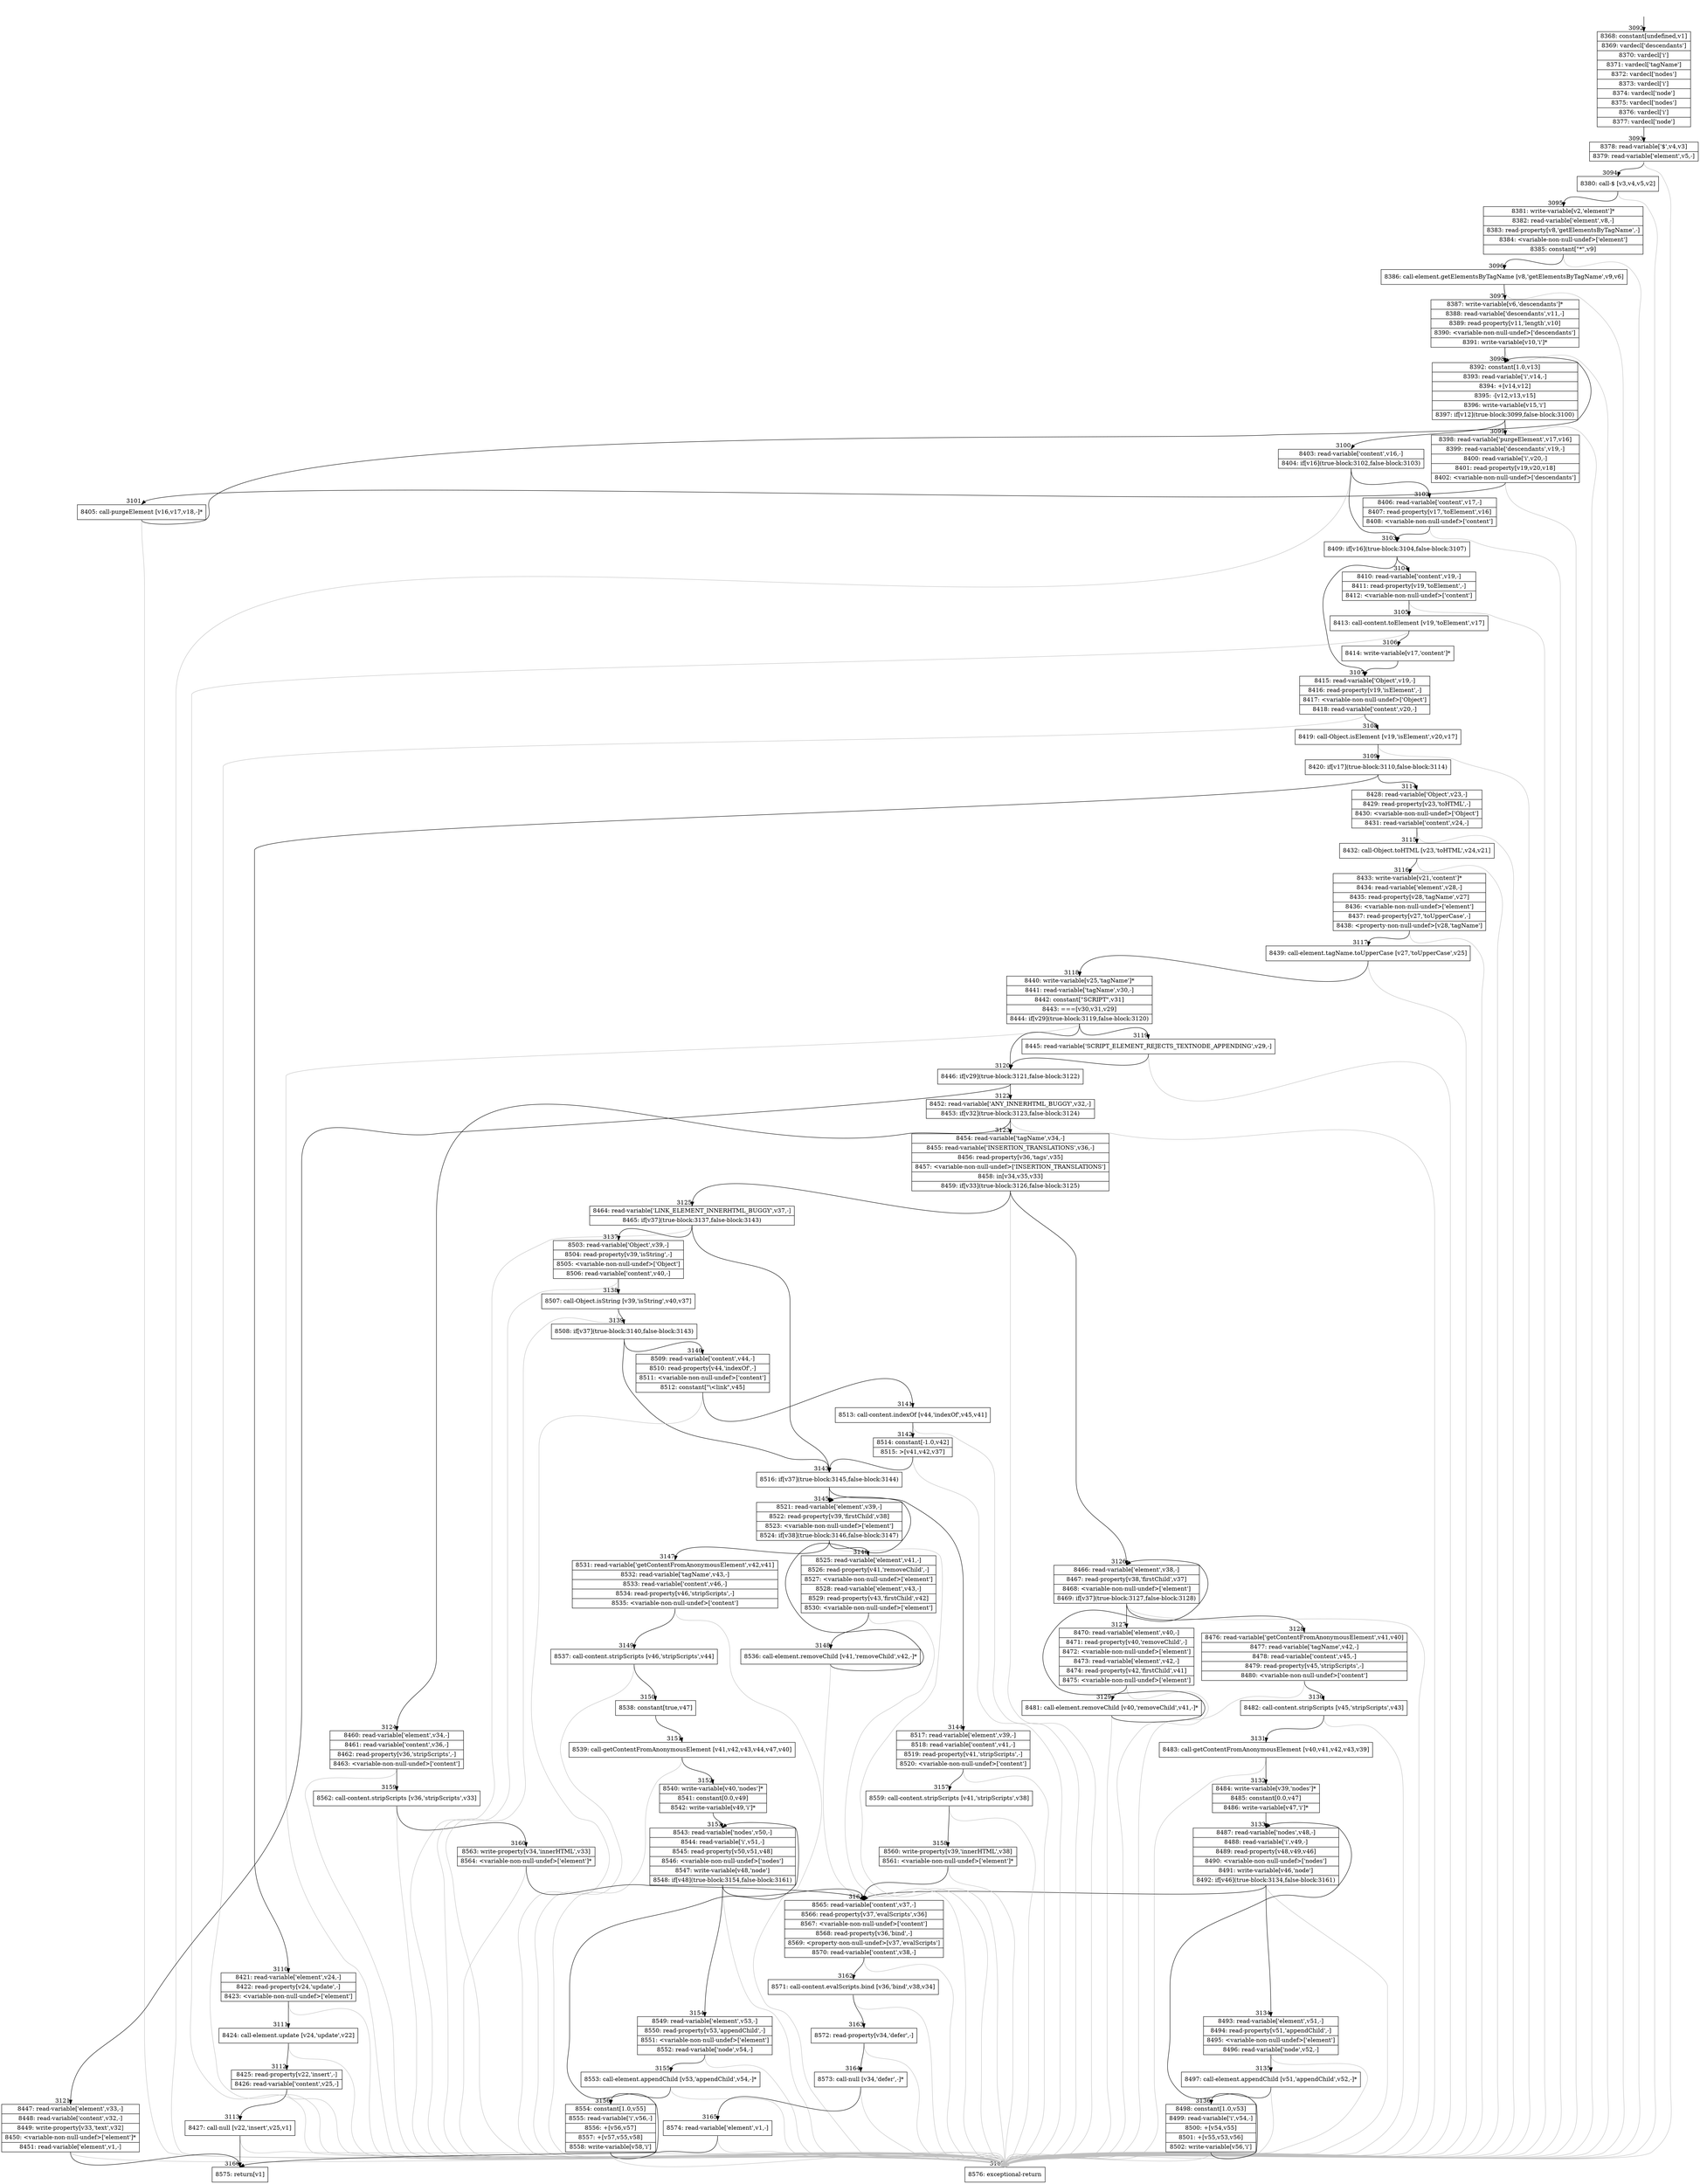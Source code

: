 digraph {
rankdir="TD"
BB_entry274[shape=none,label=""];
BB_entry274 -> BB3092 [tailport=s, headport=n, headlabel="    3092"]
BB3092 [shape=record label="{8368: constant[undefined,v1]|8369: vardecl['descendants']|8370: vardecl['i']|8371: vardecl['tagName']|8372: vardecl['nodes']|8373: vardecl['i']|8374: vardecl['node']|8375: vardecl['nodes']|8376: vardecl['i']|8377: vardecl['node']}" ] 
BB3092 -> BB3093 [tailport=s, headport=n, headlabel="      3093"]
BB3093 [shape=record label="{8378: read-variable['$',v4,v3]|8379: read-variable['element',v5,-]}" ] 
BB3093 -> BB3094 [tailport=s, headport=n, headlabel="      3094"]
BB3093 -> BB3167 [tailport=s, headport=n, color=gray, headlabel="      3167"]
BB3094 [shape=record label="{8380: call-$ [v3,v4,v5,v2]}" ] 
BB3094 -> BB3095 [tailport=s, headport=n, headlabel="      3095"]
BB3094 -> BB3167 [tailport=s, headport=n, color=gray]
BB3095 [shape=record label="{8381: write-variable[v2,'element']*|8382: read-variable['element',v8,-]|8383: read-property[v8,'getElementsByTagName',-]|8384: \<variable-non-null-undef\>['element']|8385: constant[\"*\",v9]}" ] 
BB3095 -> BB3096 [tailport=s, headport=n, headlabel="      3096"]
BB3095 -> BB3167 [tailport=s, headport=n, color=gray]
BB3096 [shape=record label="{8386: call-element.getElementsByTagName [v8,'getElementsByTagName',v9,v6]}" ] 
BB3096 -> BB3097 [tailport=s, headport=n, headlabel="      3097"]
BB3096 -> BB3167 [tailport=s, headport=n, color=gray]
BB3097 [shape=record label="{8387: write-variable[v6,'descendants']*|8388: read-variable['descendants',v11,-]|8389: read-property[v11,'length',v10]|8390: \<variable-non-null-undef\>['descendants']|8391: write-variable[v10,'i']*}" ] 
BB3097 -> BB3098 [tailport=s, headport=n, headlabel="      3098"]
BB3097 -> BB3167 [tailport=s, headport=n, color=gray]
BB3098 [shape=record label="{8392: constant[1.0,v13]|8393: read-variable['i',v14,-]|8394: +[v14,v12]|8395: -[v12,v13,v15]|8396: write-variable[v15,'i']|8397: if[v12](true-block:3099,false-block:3100)}" ] 
BB3098 -> BB3099 [tailport=s, headport=n, headlabel="      3099"]
BB3098 -> BB3100 [tailport=s, headport=n, headlabel="      3100"]
BB3098 -> BB3167 [tailport=s, headport=n, color=gray]
BB3099 [shape=record label="{8398: read-variable['purgeElement',v17,v16]|8399: read-variable['descendants',v19,-]|8400: read-variable['i',v20,-]|8401: read-property[v19,v20,v18]|8402: \<variable-non-null-undef\>['descendants']}" ] 
BB3099 -> BB3101 [tailport=s, headport=n, headlabel="      3101"]
BB3099 -> BB3167 [tailport=s, headport=n, color=gray]
BB3100 [shape=record label="{8403: read-variable['content',v16,-]|8404: if[v16](true-block:3102,false-block:3103)}" ] 
BB3100 -> BB3103 [tailport=s, headport=n, headlabel="      3103"]
BB3100 -> BB3102 [tailport=s, headport=n, headlabel="      3102"]
BB3100 -> BB3167 [tailport=s, headport=n, color=gray]
BB3101 [shape=record label="{8405: call-purgeElement [v16,v17,v18,-]*}" ] 
BB3101 -> BB3098 [tailport=s, headport=n]
BB3101 -> BB3167 [tailport=s, headport=n, color=gray]
BB3102 [shape=record label="{8406: read-variable['content',v17,-]|8407: read-property[v17,'toElement',v16]|8408: \<variable-non-null-undef\>['content']}" ] 
BB3102 -> BB3103 [tailport=s, headport=n]
BB3102 -> BB3167 [tailport=s, headport=n, color=gray]
BB3103 [shape=record label="{8409: if[v16](true-block:3104,false-block:3107)}" ] 
BB3103 -> BB3104 [tailport=s, headport=n, headlabel="      3104"]
BB3103 -> BB3107 [tailport=s, headport=n, headlabel="      3107"]
BB3104 [shape=record label="{8410: read-variable['content',v19,-]|8411: read-property[v19,'toElement',-]|8412: \<variable-non-null-undef\>['content']}" ] 
BB3104 -> BB3105 [tailport=s, headport=n, headlabel="      3105"]
BB3104 -> BB3167 [tailport=s, headport=n, color=gray]
BB3105 [shape=record label="{8413: call-content.toElement [v19,'toElement',v17]}" ] 
BB3105 -> BB3106 [tailport=s, headport=n, headlabel="      3106"]
BB3105 -> BB3167 [tailport=s, headport=n, color=gray]
BB3106 [shape=record label="{8414: write-variable[v17,'content']*}" ] 
BB3106 -> BB3107 [tailport=s, headport=n]
BB3107 [shape=record label="{8415: read-variable['Object',v19,-]|8416: read-property[v19,'isElement',-]|8417: \<variable-non-null-undef\>['Object']|8418: read-variable['content',v20,-]}" ] 
BB3107 -> BB3108 [tailport=s, headport=n, headlabel="      3108"]
BB3107 -> BB3167 [tailport=s, headport=n, color=gray]
BB3108 [shape=record label="{8419: call-Object.isElement [v19,'isElement',v20,v17]}" ] 
BB3108 -> BB3109 [tailport=s, headport=n, headlabel="      3109"]
BB3108 -> BB3167 [tailport=s, headport=n, color=gray]
BB3109 [shape=record label="{8420: if[v17](true-block:3110,false-block:3114)}" ] 
BB3109 -> BB3110 [tailport=s, headport=n, headlabel="      3110"]
BB3109 -> BB3114 [tailport=s, headport=n, headlabel="      3114"]
BB3110 [shape=record label="{8421: read-variable['element',v24,-]|8422: read-property[v24,'update',-]|8423: \<variable-non-null-undef\>['element']}" ] 
BB3110 -> BB3111 [tailport=s, headport=n, headlabel="      3111"]
BB3110 -> BB3167 [tailport=s, headport=n, color=gray]
BB3111 [shape=record label="{8424: call-element.update [v24,'update',v22]}" ] 
BB3111 -> BB3112 [tailport=s, headport=n, headlabel="      3112"]
BB3111 -> BB3167 [tailport=s, headport=n, color=gray]
BB3112 [shape=record label="{8425: read-property[v22,'insert',-]|8426: read-variable['content',v25,-]}" ] 
BB3112 -> BB3113 [tailport=s, headport=n, headlabel="      3113"]
BB3112 -> BB3167 [tailport=s, headport=n, color=gray]
BB3113 [shape=record label="{8427: call-null [v22,'insert',v25,v1]}" ] 
BB3113 -> BB3166 [tailport=s, headport=n, headlabel="      3166"]
BB3113 -> BB3167 [tailport=s, headport=n, color=gray]
BB3114 [shape=record label="{8428: read-variable['Object',v23,-]|8429: read-property[v23,'toHTML',-]|8430: \<variable-non-null-undef\>['Object']|8431: read-variable['content',v24,-]}" ] 
BB3114 -> BB3115 [tailport=s, headport=n, headlabel="      3115"]
BB3114 -> BB3167 [tailport=s, headport=n, color=gray]
BB3115 [shape=record label="{8432: call-Object.toHTML [v23,'toHTML',v24,v21]}" ] 
BB3115 -> BB3116 [tailport=s, headport=n, headlabel="      3116"]
BB3115 -> BB3167 [tailport=s, headport=n, color=gray]
BB3116 [shape=record label="{8433: write-variable[v21,'content']*|8434: read-variable['element',v28,-]|8435: read-property[v28,'tagName',v27]|8436: \<variable-non-null-undef\>['element']|8437: read-property[v27,'toUpperCase',-]|8438: \<property-non-null-undef\>[v28,'tagName']}" ] 
BB3116 -> BB3117 [tailport=s, headport=n, headlabel="      3117"]
BB3116 -> BB3167 [tailport=s, headport=n, color=gray]
BB3117 [shape=record label="{8439: call-element.tagName.toUpperCase [v27,'toUpperCase',v25]}" ] 
BB3117 -> BB3118 [tailport=s, headport=n, headlabel="      3118"]
BB3117 -> BB3167 [tailport=s, headport=n, color=gray]
BB3118 [shape=record label="{8440: write-variable[v25,'tagName']*|8441: read-variable['tagName',v30,-]|8442: constant[\"SCRIPT\",v31]|8443: ===[v30,v31,v29]|8444: if[v29](true-block:3119,false-block:3120)}" ] 
BB3118 -> BB3120 [tailport=s, headport=n, headlabel="      3120"]
BB3118 -> BB3119 [tailport=s, headport=n, headlabel="      3119"]
BB3118 -> BB3167 [tailport=s, headport=n, color=gray]
BB3119 [shape=record label="{8445: read-variable['SCRIPT_ELEMENT_REJECTS_TEXTNODE_APPENDING',v29,-]}" ] 
BB3119 -> BB3120 [tailport=s, headport=n]
BB3119 -> BB3167 [tailport=s, headport=n, color=gray]
BB3120 [shape=record label="{8446: if[v29](true-block:3121,false-block:3122)}" ] 
BB3120 -> BB3121 [tailport=s, headport=n, headlabel="      3121"]
BB3120 -> BB3122 [tailport=s, headport=n, headlabel="      3122"]
BB3121 [shape=record label="{8447: read-variable['element',v33,-]|8448: read-variable['content',v32,-]|8449: write-property[v33,'text',v32]|8450: \<variable-non-null-undef\>['element']*|8451: read-variable['element',v1,-]}" ] 
BB3121 -> BB3166 [tailport=s, headport=n]
BB3121 -> BB3167 [tailport=s, headport=n, color=gray]
BB3122 [shape=record label="{8452: read-variable['ANY_INNERHTML_BUGGY',v32,-]|8453: if[v32](true-block:3123,false-block:3124)}" ] 
BB3122 -> BB3123 [tailport=s, headport=n, headlabel="      3123"]
BB3122 -> BB3124 [tailport=s, headport=n, headlabel="      3124"]
BB3122 -> BB3167 [tailport=s, headport=n, color=gray]
BB3123 [shape=record label="{8454: read-variable['tagName',v34,-]|8455: read-variable['INSERTION_TRANSLATIONS',v36,-]|8456: read-property[v36,'tags',v35]|8457: \<variable-non-null-undef\>['INSERTION_TRANSLATIONS']|8458: in[v34,v35,v33]|8459: if[v33](true-block:3126,false-block:3125)}" ] 
BB3123 -> BB3126 [tailport=s, headport=n, headlabel="      3126"]
BB3123 -> BB3125 [tailport=s, headport=n, headlabel="      3125"]
BB3123 -> BB3167 [tailport=s, headport=n, color=gray]
BB3124 [shape=record label="{8460: read-variable['element',v34,-]|8461: read-variable['content',v36,-]|8462: read-property[v36,'stripScripts',-]|8463: \<variable-non-null-undef\>['content']}" ] 
BB3124 -> BB3159 [tailport=s, headport=n, headlabel="      3159"]
BB3124 -> BB3167 [tailport=s, headport=n, color=gray]
BB3125 [shape=record label="{8464: read-variable['LINK_ELEMENT_INNERHTML_BUGGY',v37,-]|8465: if[v37](true-block:3137,false-block:3143)}" ] 
BB3125 -> BB3143 [tailport=s, headport=n, headlabel="      3143"]
BB3125 -> BB3137 [tailport=s, headport=n, headlabel="      3137"]
BB3125 -> BB3167 [tailport=s, headport=n, color=gray]
BB3126 [shape=record label="{8466: read-variable['element',v38,-]|8467: read-property[v38,'firstChild',v37]|8468: \<variable-non-null-undef\>['element']|8469: if[v37](true-block:3127,false-block:3128)}" ] 
BB3126 -> BB3127 [tailport=s, headport=n, headlabel="      3127"]
BB3126 -> BB3128 [tailport=s, headport=n, headlabel="      3128"]
BB3126 -> BB3167 [tailport=s, headport=n, color=gray]
BB3127 [shape=record label="{8470: read-variable['element',v40,-]|8471: read-property[v40,'removeChild',-]|8472: \<variable-non-null-undef\>['element']|8473: read-variable['element',v42,-]|8474: read-property[v42,'firstChild',v41]|8475: \<variable-non-null-undef\>['element']}" ] 
BB3127 -> BB3129 [tailport=s, headport=n, headlabel="      3129"]
BB3127 -> BB3167 [tailport=s, headport=n, color=gray]
BB3128 [shape=record label="{8476: read-variable['getContentFromAnonymousElement',v41,v40]|8477: read-variable['tagName',v42,-]|8478: read-variable['content',v45,-]|8479: read-property[v45,'stripScripts',-]|8480: \<variable-non-null-undef\>['content']}" ] 
BB3128 -> BB3130 [tailport=s, headport=n, headlabel="      3130"]
BB3128 -> BB3167 [tailport=s, headport=n, color=gray]
BB3129 [shape=record label="{8481: call-element.removeChild [v40,'removeChild',v41,-]*}" ] 
BB3129 -> BB3126 [tailport=s, headport=n]
BB3129 -> BB3167 [tailport=s, headport=n, color=gray]
BB3130 [shape=record label="{8482: call-content.stripScripts [v45,'stripScripts',v43]}" ] 
BB3130 -> BB3131 [tailport=s, headport=n, headlabel="      3131"]
BB3130 -> BB3167 [tailport=s, headport=n, color=gray]
BB3131 [shape=record label="{8483: call-getContentFromAnonymousElement [v40,v41,v42,v43,v39]}" ] 
BB3131 -> BB3132 [tailport=s, headport=n, headlabel="      3132"]
BB3131 -> BB3167 [tailport=s, headport=n, color=gray]
BB3132 [shape=record label="{8484: write-variable[v39,'nodes']*|8485: constant[0.0,v47]|8486: write-variable[v47,'i']*}" ] 
BB3132 -> BB3133 [tailport=s, headport=n, headlabel="      3133"]
BB3133 [shape=record label="{8487: read-variable['nodes',v48,-]|8488: read-variable['i',v49,-]|8489: read-property[v48,v49,v46]|8490: \<variable-non-null-undef\>['nodes']|8491: write-variable[v46,'node']|8492: if[v46](true-block:3134,false-block:3161)}" ] 
BB3133 -> BB3134 [tailport=s, headport=n, headlabel="      3134"]
BB3133 -> BB3161 [tailport=s, headport=n, headlabel="      3161"]
BB3133 -> BB3167 [tailport=s, headport=n, color=gray]
BB3134 [shape=record label="{8493: read-variable['element',v51,-]|8494: read-property[v51,'appendChild',-]|8495: \<variable-non-null-undef\>['element']|8496: read-variable['node',v52,-]}" ] 
BB3134 -> BB3135 [tailport=s, headport=n, headlabel="      3135"]
BB3134 -> BB3167 [tailport=s, headport=n, color=gray]
BB3135 [shape=record label="{8497: call-element.appendChild [v51,'appendChild',v52,-]*}" ] 
BB3135 -> BB3136 [tailport=s, headport=n, headlabel="      3136"]
BB3135 -> BB3167 [tailport=s, headport=n, color=gray]
BB3136 [shape=record label="{8498: constant[1.0,v53]|8499: read-variable['i',v54,-]|8500: +[v54,v55]|8501: +[v55,v53,v56]|8502: write-variable[v56,'i']}" ] 
BB3136 -> BB3133 [tailport=s, headport=n]
BB3136 -> BB3167 [tailport=s, headport=n, color=gray]
BB3137 [shape=record label="{8503: read-variable['Object',v39,-]|8504: read-property[v39,'isString',-]|8505: \<variable-non-null-undef\>['Object']|8506: read-variable['content',v40,-]}" ] 
BB3137 -> BB3138 [tailport=s, headport=n, headlabel="      3138"]
BB3137 -> BB3167 [tailport=s, headport=n, color=gray]
BB3138 [shape=record label="{8507: call-Object.isString [v39,'isString',v40,v37]}" ] 
BB3138 -> BB3139 [tailport=s, headport=n, headlabel="      3139"]
BB3138 -> BB3167 [tailport=s, headport=n, color=gray]
BB3139 [shape=record label="{8508: if[v37](true-block:3140,false-block:3143)}" ] 
BB3139 -> BB3143 [tailport=s, headport=n]
BB3139 -> BB3140 [tailport=s, headport=n, headlabel="      3140"]
BB3140 [shape=record label="{8509: read-variable['content',v44,-]|8510: read-property[v44,'indexOf',-]|8511: \<variable-non-null-undef\>['content']|8512: constant[\"\\\<link\",v45]}" ] 
BB3140 -> BB3141 [tailport=s, headport=n, headlabel="      3141"]
BB3140 -> BB3167 [tailport=s, headport=n, color=gray]
BB3141 [shape=record label="{8513: call-content.indexOf [v44,'indexOf',v45,v41]}" ] 
BB3141 -> BB3142 [tailport=s, headport=n, headlabel="      3142"]
BB3141 -> BB3167 [tailport=s, headport=n, color=gray]
BB3142 [shape=record label="{8514: constant[-1.0,v42]|8515: \>[v41,v42,v37]}" ] 
BB3142 -> BB3143 [tailport=s, headport=n]
BB3142 -> BB3167 [tailport=s, headport=n, color=gray]
BB3143 [shape=record label="{8516: if[v37](true-block:3145,false-block:3144)}" ] 
BB3143 -> BB3145 [tailport=s, headport=n, headlabel="      3145"]
BB3143 -> BB3144 [tailport=s, headport=n, headlabel="      3144"]
BB3144 [shape=record label="{8517: read-variable['element',v39,-]|8518: read-variable['content',v41,-]|8519: read-property[v41,'stripScripts',-]|8520: \<variable-non-null-undef\>['content']}" ] 
BB3144 -> BB3157 [tailport=s, headport=n, headlabel="      3157"]
BB3144 -> BB3167 [tailport=s, headport=n, color=gray]
BB3145 [shape=record label="{8521: read-variable['element',v39,-]|8522: read-property[v39,'firstChild',v38]|8523: \<variable-non-null-undef\>['element']|8524: if[v38](true-block:3146,false-block:3147)}" ] 
BB3145 -> BB3146 [tailport=s, headport=n, headlabel="      3146"]
BB3145 -> BB3147 [tailport=s, headport=n, headlabel="      3147"]
BB3145 -> BB3167 [tailport=s, headport=n, color=gray]
BB3146 [shape=record label="{8525: read-variable['element',v41,-]|8526: read-property[v41,'removeChild',-]|8527: \<variable-non-null-undef\>['element']|8528: read-variable['element',v43,-]|8529: read-property[v43,'firstChild',v42]|8530: \<variable-non-null-undef\>['element']}" ] 
BB3146 -> BB3148 [tailport=s, headport=n, headlabel="      3148"]
BB3146 -> BB3167 [tailport=s, headport=n, color=gray]
BB3147 [shape=record label="{8531: read-variable['getContentFromAnonymousElement',v42,v41]|8532: read-variable['tagName',v43,-]|8533: read-variable['content',v46,-]|8534: read-property[v46,'stripScripts',-]|8535: \<variable-non-null-undef\>['content']}" ] 
BB3147 -> BB3149 [tailport=s, headport=n, headlabel="      3149"]
BB3147 -> BB3167 [tailport=s, headport=n, color=gray]
BB3148 [shape=record label="{8536: call-element.removeChild [v41,'removeChild',v42,-]*}" ] 
BB3148 -> BB3145 [tailport=s, headport=n]
BB3148 -> BB3167 [tailport=s, headport=n, color=gray]
BB3149 [shape=record label="{8537: call-content.stripScripts [v46,'stripScripts',v44]}" ] 
BB3149 -> BB3150 [tailport=s, headport=n, headlabel="      3150"]
BB3149 -> BB3167 [tailport=s, headport=n, color=gray]
BB3150 [shape=record label="{8538: constant[true,v47]}" ] 
BB3150 -> BB3151 [tailport=s, headport=n, headlabel="      3151"]
BB3151 [shape=record label="{8539: call-getContentFromAnonymousElement [v41,v42,v43,v44,v47,v40]}" ] 
BB3151 -> BB3152 [tailport=s, headport=n, headlabel="      3152"]
BB3151 -> BB3167 [tailport=s, headport=n, color=gray]
BB3152 [shape=record label="{8540: write-variable[v40,'nodes']*|8541: constant[0.0,v49]|8542: write-variable[v49,'i']*}" ] 
BB3152 -> BB3153 [tailport=s, headport=n, headlabel="      3153"]
BB3153 [shape=record label="{8543: read-variable['nodes',v50,-]|8544: read-variable['i',v51,-]|8545: read-property[v50,v51,v48]|8546: \<variable-non-null-undef\>['nodes']|8547: write-variable[v48,'node']|8548: if[v48](true-block:3154,false-block:3161)}" ] 
BB3153 -> BB3154 [tailport=s, headport=n, headlabel="      3154"]
BB3153 -> BB3161 [tailport=s, headport=n]
BB3153 -> BB3167 [tailport=s, headport=n, color=gray]
BB3154 [shape=record label="{8549: read-variable['element',v53,-]|8550: read-property[v53,'appendChild',-]|8551: \<variable-non-null-undef\>['element']|8552: read-variable['node',v54,-]}" ] 
BB3154 -> BB3155 [tailport=s, headport=n, headlabel="      3155"]
BB3154 -> BB3167 [tailport=s, headport=n, color=gray]
BB3155 [shape=record label="{8553: call-element.appendChild [v53,'appendChild',v54,-]*}" ] 
BB3155 -> BB3156 [tailport=s, headport=n, headlabel="      3156"]
BB3155 -> BB3167 [tailport=s, headport=n, color=gray]
BB3156 [shape=record label="{8554: constant[1.0,v55]|8555: read-variable['i',v56,-]|8556: +[v56,v57]|8557: +[v57,v55,v58]|8558: write-variable[v58,'i']}" ] 
BB3156 -> BB3153 [tailport=s, headport=n]
BB3156 -> BB3167 [tailport=s, headport=n, color=gray]
BB3157 [shape=record label="{8559: call-content.stripScripts [v41,'stripScripts',v38]}" ] 
BB3157 -> BB3158 [tailport=s, headport=n, headlabel="      3158"]
BB3157 -> BB3167 [tailport=s, headport=n, color=gray]
BB3158 [shape=record label="{8560: write-property[v39,'innerHTML',v38]|8561: \<variable-non-null-undef\>['element']*}" ] 
BB3158 -> BB3161 [tailport=s, headport=n]
BB3158 -> BB3167 [tailport=s, headport=n, color=gray]
BB3159 [shape=record label="{8562: call-content.stripScripts [v36,'stripScripts',v33]}" ] 
BB3159 -> BB3160 [tailport=s, headport=n, headlabel="      3160"]
BB3159 -> BB3167 [tailport=s, headport=n, color=gray]
BB3160 [shape=record label="{8563: write-property[v34,'innerHTML',v33]|8564: \<variable-non-null-undef\>['element']*}" ] 
BB3160 -> BB3161 [tailport=s, headport=n]
BB3160 -> BB3167 [tailport=s, headport=n, color=gray]
BB3161 [shape=record label="{8565: read-variable['content',v37,-]|8566: read-property[v37,'evalScripts',v36]|8567: \<variable-non-null-undef\>['content']|8568: read-property[v36,'bind',-]|8569: \<property-non-null-undef\>[v37,'evalScripts']|8570: read-variable['content',v38,-]}" ] 
BB3161 -> BB3162 [tailport=s, headport=n, headlabel="      3162"]
BB3161 -> BB3167 [tailport=s, headport=n, color=gray]
BB3162 [shape=record label="{8571: call-content.evalScripts.bind [v36,'bind',v38,v34]}" ] 
BB3162 -> BB3163 [tailport=s, headport=n, headlabel="      3163"]
BB3162 -> BB3167 [tailport=s, headport=n, color=gray]
BB3163 [shape=record label="{8572: read-property[v34,'defer',-]}" ] 
BB3163 -> BB3164 [tailport=s, headport=n, headlabel="      3164"]
BB3163 -> BB3167 [tailport=s, headport=n, color=gray]
BB3164 [shape=record label="{8573: call-null [v34,'defer',-]*}" ] 
BB3164 -> BB3165 [tailport=s, headport=n, headlabel="      3165"]
BB3164 -> BB3167 [tailport=s, headport=n, color=gray]
BB3165 [shape=record label="{8574: read-variable['element',v1,-]}" ] 
BB3165 -> BB3166 [tailport=s, headport=n]
BB3165 -> BB3167 [tailport=s, headport=n, color=gray]
BB3166 [shape=record label="{8575: return[v1]}" ] 
BB3167 [shape=record label="{8576: exceptional-return}" ] 
//#$~ 2290
}
